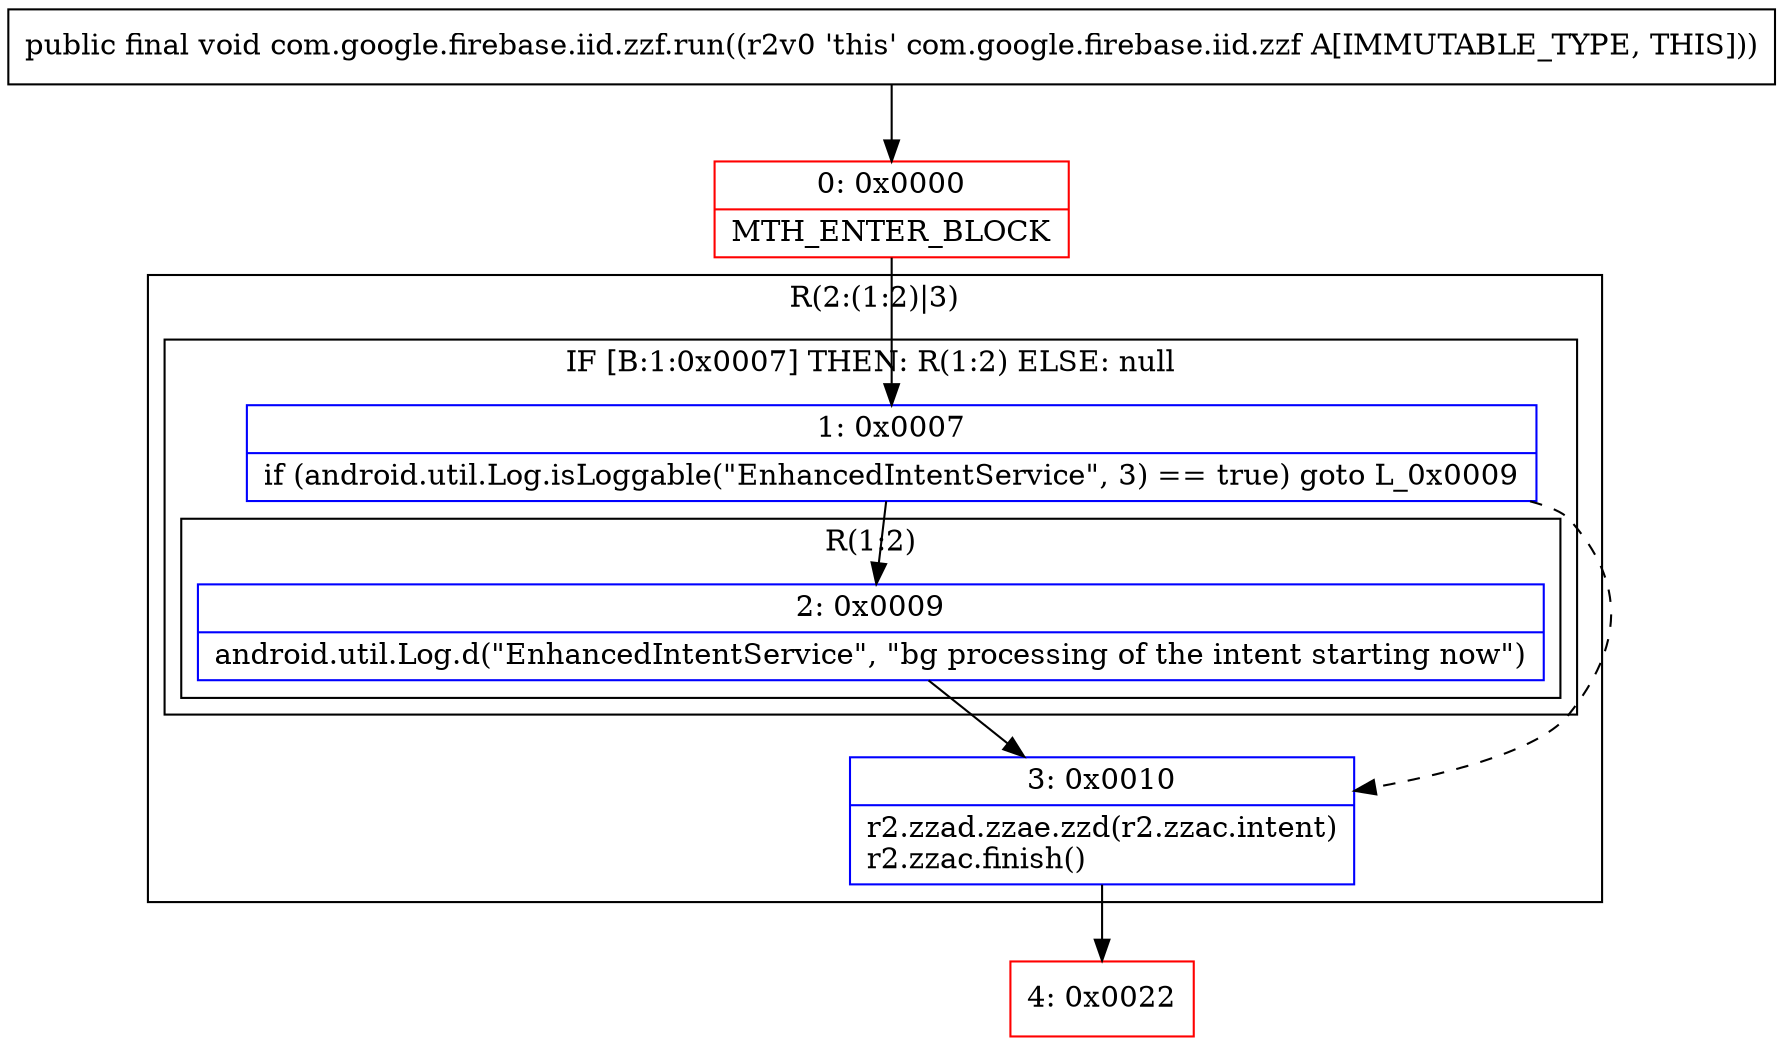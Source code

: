 digraph "CFG forcom.google.firebase.iid.zzf.run()V" {
subgraph cluster_Region_374721809 {
label = "R(2:(1:2)|3)";
node [shape=record,color=blue];
subgraph cluster_IfRegion_567794262 {
label = "IF [B:1:0x0007] THEN: R(1:2) ELSE: null";
node [shape=record,color=blue];
Node_1 [shape=record,label="{1\:\ 0x0007|if (android.util.Log.isLoggable(\"EnhancedIntentService\", 3) == true) goto L_0x0009\l}"];
subgraph cluster_Region_2089649371 {
label = "R(1:2)";
node [shape=record,color=blue];
Node_2 [shape=record,label="{2\:\ 0x0009|android.util.Log.d(\"EnhancedIntentService\", \"bg processing of the intent starting now\")\l}"];
}
}
Node_3 [shape=record,label="{3\:\ 0x0010|r2.zzad.zzae.zzd(r2.zzac.intent)\lr2.zzac.finish()\l}"];
}
Node_0 [shape=record,color=red,label="{0\:\ 0x0000|MTH_ENTER_BLOCK\l}"];
Node_4 [shape=record,color=red,label="{4\:\ 0x0022}"];
MethodNode[shape=record,label="{public final void com.google.firebase.iid.zzf.run((r2v0 'this' com.google.firebase.iid.zzf A[IMMUTABLE_TYPE, THIS])) }"];
MethodNode -> Node_0;
Node_1 -> Node_2;
Node_1 -> Node_3[style=dashed];
Node_2 -> Node_3;
Node_3 -> Node_4;
Node_0 -> Node_1;
}

